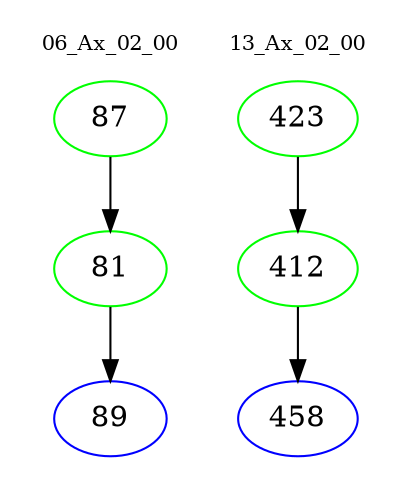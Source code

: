 digraph{
subgraph cluster_0 {
color = white
label = "06_Ax_02_00";
fontsize=10;
T0_87 [label="87", color="green"]
T0_87 -> T0_81 [color="black"]
T0_81 [label="81", color="green"]
T0_81 -> T0_89 [color="black"]
T0_89 [label="89", color="blue"]
}
subgraph cluster_1 {
color = white
label = "13_Ax_02_00";
fontsize=10;
T1_423 [label="423", color="green"]
T1_423 -> T1_412 [color="black"]
T1_412 [label="412", color="green"]
T1_412 -> T1_458 [color="black"]
T1_458 [label="458", color="blue"]
}
}

